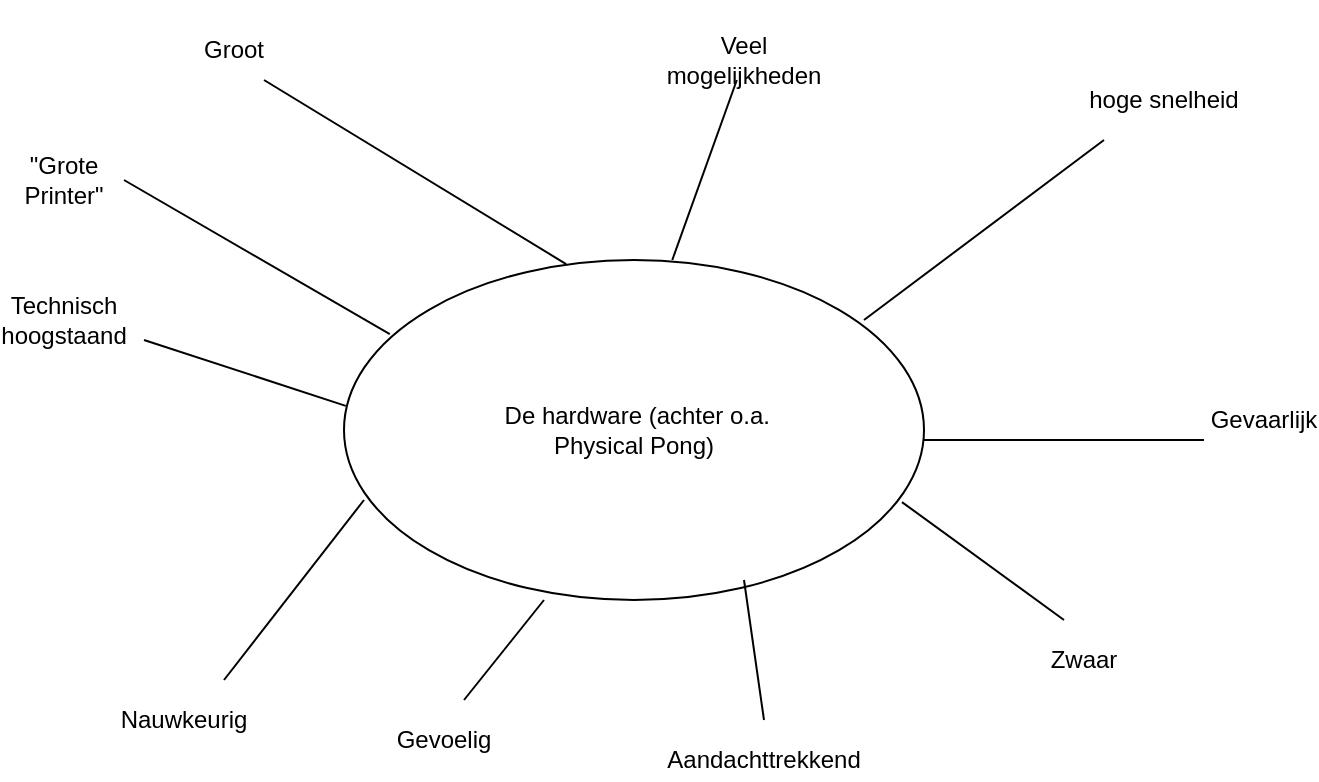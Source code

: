 <mxfile version="12.9.14" type="device"><diagram id="ChakhuDHiDsT2SNE10Ii" name="Page-1"><mxGraphModel dx="923" dy="499" grid="1" gridSize="10" guides="1" tooltips="1" connect="1" arrows="1" fold="1" page="1" pageScale="1" pageWidth="827" pageHeight="1169" math="0" shadow="0"><root><mxCell id="0"/><mxCell id="1" parent="0"/><mxCell id="g7GTvLIQ1lVi6U8uS0nI-2" value="&amp;nbsp;De hardware (achter o.a.&lt;br&gt;Physical Pong)" style="ellipse;whiteSpace=wrap;html=1;" vertex="1" parent="1"><mxGeometry x="240" y="150" width="290" height="170" as="geometry"/></mxCell><mxCell id="g7GTvLIQ1lVi6U8uS0nI-3" value="" style="endArrow=none;html=1;exitX=0.383;exitY=0.012;exitDx=0;exitDy=0;exitPerimeter=0;" edge="1" parent="1" source="g7GTvLIQ1lVi6U8uS0nI-2"><mxGeometry width="50" height="50" relative="1" as="geometry"><mxPoint x="200" y="90" as="sourcePoint"/><mxPoint x="200" y="60" as="targetPoint"/></mxGeometry></mxCell><mxCell id="g7GTvLIQ1lVi6U8uS0nI-4" value="Groot" style="text;html=1;strokeColor=none;fillColor=none;align=center;verticalAlign=middle;whiteSpace=wrap;rounded=0;" vertex="1" parent="1"><mxGeometry x="120" y="20" width="130" height="50" as="geometry"/></mxCell><mxCell id="g7GTvLIQ1lVi6U8uS0nI-5" value="" style="endArrow=none;html=1;" edge="1" parent="1"><mxGeometry width="50" height="50" relative="1" as="geometry"><mxPoint x="500" y="180" as="sourcePoint"/><mxPoint x="620" y="90" as="targetPoint"/></mxGeometry></mxCell><mxCell id="g7GTvLIQ1lVi6U8uS0nI-6" value="hoge snelheid" style="text;html=1;strokeColor=none;fillColor=none;align=center;verticalAlign=middle;whiteSpace=wrap;rounded=0;" vertex="1" parent="1"><mxGeometry x="600" y="50" width="100" height="40" as="geometry"/></mxCell><mxCell id="g7GTvLIQ1lVi6U8uS0nI-7" value="" style="endArrow=none;html=1;" edge="1" parent="1"><mxGeometry width="50" height="50" relative="1" as="geometry"><mxPoint x="180" y="360" as="sourcePoint"/><mxPoint x="250" y="270" as="targetPoint"/></mxGeometry></mxCell><mxCell id="g7GTvLIQ1lVi6U8uS0nI-8" value="Nauwkeurig" style="text;html=1;strokeColor=none;fillColor=none;align=center;verticalAlign=middle;whiteSpace=wrap;rounded=0;" vertex="1" parent="1"><mxGeometry x="140" y="370" width="40" height="20" as="geometry"/></mxCell><mxCell id="g7GTvLIQ1lVi6U8uS0nI-9" value="Gevoelig" style="text;html=1;strokeColor=none;fillColor=none;align=center;verticalAlign=middle;whiteSpace=wrap;rounded=0;" vertex="1" parent="1"><mxGeometry x="270" y="380" width="40" height="20" as="geometry"/></mxCell><mxCell id="g7GTvLIQ1lVi6U8uS0nI-13" value="" style="endArrow=none;html=1;" edge="1" parent="1"><mxGeometry width="50" height="50" relative="1" as="geometry"><mxPoint x="300" y="370" as="sourcePoint"/><mxPoint x="340" y="320" as="targetPoint"/></mxGeometry></mxCell><mxCell id="g7GTvLIQ1lVi6U8uS0nI-14" value="Aandachttrekkend" style="text;html=1;strokeColor=none;fillColor=none;align=center;verticalAlign=middle;whiteSpace=wrap;rounded=0;" vertex="1" parent="1"><mxGeometry x="430" y="390" width="40" height="20" as="geometry"/></mxCell><mxCell id="g7GTvLIQ1lVi6U8uS0nI-15" value="" style="endArrow=none;html=1;" edge="1" parent="1"><mxGeometry width="50" height="50" relative="1" as="geometry"><mxPoint x="450" y="380" as="sourcePoint"/><mxPoint x="440" y="310" as="targetPoint"/></mxGeometry></mxCell><mxCell id="g7GTvLIQ1lVi6U8uS0nI-16" value="Zwaar" style="text;html=1;strokeColor=none;fillColor=none;align=center;verticalAlign=middle;whiteSpace=wrap;rounded=0;" vertex="1" parent="1"><mxGeometry x="590" y="340" width="40" height="20" as="geometry"/></mxCell><mxCell id="g7GTvLIQ1lVi6U8uS0nI-17" value="" style="endArrow=none;html=1;entryX=0.962;entryY=0.712;entryDx=0;entryDy=0;entryPerimeter=0;" edge="1" parent="1" target="g7GTvLIQ1lVi6U8uS0nI-2"><mxGeometry width="50" height="50" relative="1" as="geometry"><mxPoint x="600" y="330" as="sourcePoint"/><mxPoint x="560" y="270" as="targetPoint"/></mxGeometry></mxCell><mxCell id="g7GTvLIQ1lVi6U8uS0nI-18" value="Technisch hoogstaand" style="text;html=1;strokeColor=none;fillColor=none;align=center;verticalAlign=middle;whiteSpace=wrap;rounded=0;" vertex="1" parent="1"><mxGeometry x="80" y="170" width="40" height="20" as="geometry"/></mxCell><mxCell id="g7GTvLIQ1lVi6U8uS0nI-19" value="" style="endArrow=none;html=1;exitX=0.003;exitY=0.429;exitDx=0;exitDy=0;exitPerimeter=0;" edge="1" parent="1" source="g7GTvLIQ1lVi6U8uS0nI-2"><mxGeometry width="50" height="50" relative="1" as="geometry"><mxPoint x="140" y="230" as="sourcePoint"/><mxPoint x="140" y="190" as="targetPoint"/></mxGeometry></mxCell><mxCell id="g7GTvLIQ1lVi6U8uS0nI-20" value="" style="endArrow=none;html=1;" edge="1" parent="1"><mxGeometry width="50" height="50" relative="1" as="geometry"><mxPoint x="530" y="240" as="sourcePoint"/><mxPoint x="670" y="240" as="targetPoint"/></mxGeometry></mxCell><mxCell id="g7GTvLIQ1lVi6U8uS0nI-21" value="Gevaarlijk" style="text;html=1;strokeColor=none;fillColor=none;align=center;verticalAlign=middle;whiteSpace=wrap;rounded=0;" vertex="1" parent="1"><mxGeometry x="680" y="220" width="40" height="20" as="geometry"/></mxCell><mxCell id="g7GTvLIQ1lVi6U8uS0nI-24" value="" style="endArrow=none;html=1;exitX=0.566;exitY=0;exitDx=0;exitDy=0;exitPerimeter=0;" edge="1" parent="1" source="g7GTvLIQ1lVi6U8uS0nI-2" target="g7GTvLIQ1lVi6U8uS0nI-25"><mxGeometry width="50" height="50" relative="1" as="geometry"><mxPoint x="390" y="270" as="sourcePoint"/><mxPoint x="440" y="70" as="targetPoint"/></mxGeometry></mxCell><mxCell id="g7GTvLIQ1lVi6U8uS0nI-25" value="Veel mogelijkheden&lt;br&gt;" style="text;html=1;strokeColor=none;fillColor=none;align=center;verticalAlign=middle;whiteSpace=wrap;rounded=0;" vertex="1" parent="1"><mxGeometry x="420" y="40" width="40" height="20" as="geometry"/></mxCell><mxCell id="g7GTvLIQ1lVi6U8uS0nI-26" value="&quot;Grote Printer&quot;&lt;br&gt;" style="text;html=1;strokeColor=none;fillColor=none;align=center;verticalAlign=middle;whiteSpace=wrap;rounded=0;" vertex="1" parent="1"><mxGeometry x="80" y="100" width="40" height="20" as="geometry"/></mxCell><mxCell id="g7GTvLIQ1lVi6U8uS0nI-27" value="" style="endArrow=none;html=1;entryX=0.079;entryY=0.218;entryDx=0;entryDy=0;entryPerimeter=0;" edge="1" parent="1" target="g7GTvLIQ1lVi6U8uS0nI-2"><mxGeometry width="50" height="50" relative="1" as="geometry"><mxPoint x="130" y="110" as="sourcePoint"/><mxPoint x="260" y="180" as="targetPoint"/></mxGeometry></mxCell></root></mxGraphModel></diagram></mxfile>